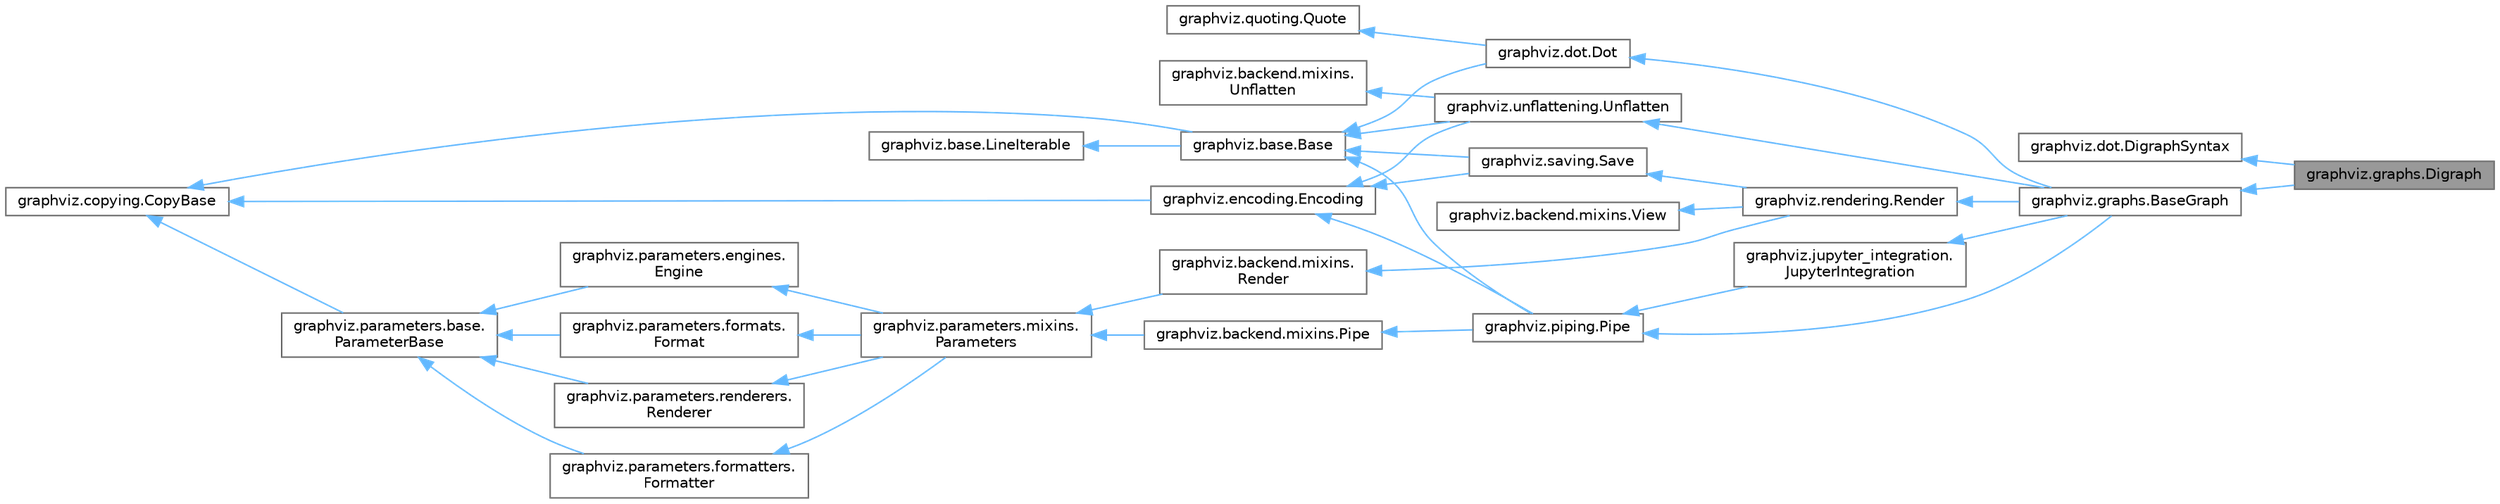 digraph "graphviz.graphs.Digraph"
{
 // LATEX_PDF_SIZE
  bgcolor="transparent";
  edge [fontname=Helvetica,fontsize=10,labelfontname=Helvetica,labelfontsize=10];
  node [fontname=Helvetica,fontsize=10,shape=box,height=0.2,width=0.4];
  rankdir="LR";
  Node1 [id="Node000001",label="graphviz.graphs.Digraph",height=0.2,width=0.4,color="gray40", fillcolor="grey60", style="filled", fontcolor="black",tooltip=" "];
  Node2 -> Node1 [id="edge1_Node000001_Node000002",dir="back",color="steelblue1",style="solid",tooltip=" "];
  Node2 [id="Node000002",label="graphviz.dot.DigraphSyntax",height=0.2,width=0.4,color="gray40", fillcolor="white", style="filled",URL="$classgraphviz_1_1dot_1_1_digraph_syntax.html",tooltip=" "];
  Node3 -> Node1 [id="edge2_Node000001_Node000003",dir="back",color="steelblue1",style="solid",tooltip=" "];
  Node3 [id="Node000003",label="graphviz.graphs.BaseGraph",height=0.2,width=0.4,color="gray40", fillcolor="white", style="filled",URL="$classgraphviz_1_1graphs_1_1_base_graph.html",tooltip=" "];
  Node4 -> Node3 [id="edge3_Node000003_Node000004",dir="back",color="steelblue1",style="solid",tooltip=" "];
  Node4 [id="Node000004",label="graphviz.dot.Dot",height=0.2,width=0.4,color="gray40", fillcolor="white", style="filled",URL="$classgraphviz_1_1dot_1_1_dot.html",tooltip=" "];
  Node5 -> Node4 [id="edge4_Node000004_Node000005",dir="back",color="steelblue1",style="solid",tooltip=" "];
  Node5 [id="Node000005",label="graphviz.quoting.Quote",height=0.2,width=0.4,color="gray40", fillcolor="white", style="filled",URL="$classgraphviz_1_1quoting_1_1_quote.html",tooltip=" "];
  Node6 -> Node4 [id="edge5_Node000004_Node000006",dir="back",color="steelblue1",style="solid",tooltip=" "];
  Node6 [id="Node000006",label="graphviz.base.Base",height=0.2,width=0.4,color="gray40", fillcolor="white", style="filled",URL="$classgraphviz_1_1base_1_1_base.html",tooltip=" "];
  Node7 -> Node6 [id="edge6_Node000006_Node000007",dir="back",color="steelblue1",style="solid",tooltip=" "];
  Node7 [id="Node000007",label="graphviz.base.LineIterable",height=0.2,width=0.4,color="gray40", fillcolor="white", style="filled",URL="$classgraphviz_1_1base_1_1_line_iterable.html",tooltip=" "];
  Node8 -> Node6 [id="edge7_Node000006_Node000008",dir="back",color="steelblue1",style="solid",tooltip=" "];
  Node8 [id="Node000008",label="graphviz.copying.CopyBase",height=0.2,width=0.4,color="gray40", fillcolor="white", style="filled",URL="$classgraphviz_1_1copying_1_1_copy_base.html",tooltip=" "];
  Node9 -> Node3 [id="edge8_Node000003_Node000009",dir="back",color="steelblue1",style="solid",tooltip=" "];
  Node9 [id="Node000009",label="graphviz.rendering.Render",height=0.2,width=0.4,color="gray40", fillcolor="white", style="filled",URL="$classgraphviz_1_1rendering_1_1_render.html",tooltip=" "];
  Node10 -> Node9 [id="edge9_Node000009_Node000010",dir="back",color="steelblue1",style="solid",tooltip=" "];
  Node10 [id="Node000010",label="graphviz.saving.Save",height=0.2,width=0.4,color="gray40", fillcolor="white", style="filled",URL="$classgraphviz_1_1saving_1_1_save.html",tooltip=" "];
  Node11 -> Node10 [id="edge10_Node000010_Node000011",dir="back",color="steelblue1",style="solid",tooltip=" "];
  Node11 [id="Node000011",label="graphviz.encoding.Encoding",height=0.2,width=0.4,color="gray40", fillcolor="white", style="filled",URL="$classgraphviz_1_1encoding_1_1_encoding.html",tooltip=" "];
  Node8 -> Node11 [id="edge11_Node000011_Node000008",dir="back",color="steelblue1",style="solid",tooltip=" "];
  Node6 -> Node10 [id="edge12_Node000010_Node000006",dir="back",color="steelblue1",style="solid",tooltip=" "];
  Node12 -> Node9 [id="edge13_Node000009_Node000012",dir="back",color="steelblue1",style="solid",tooltip=" "];
  Node12 [id="Node000012",label="graphviz.backend.mixins.\lRender",height=0.2,width=0.4,color="gray40", fillcolor="white", style="filled",URL="$classgraphviz_1_1backend_1_1mixins_1_1_render.html",tooltip=" "];
  Node13 -> Node12 [id="edge14_Node000012_Node000013",dir="back",color="steelblue1",style="solid",tooltip=" "];
  Node13 [id="Node000013",label="graphviz.parameters.mixins.\lParameters",height=0.2,width=0.4,color="gray40", fillcolor="white", style="filled",URL="$classgraphviz_1_1parameters_1_1mixins_1_1_parameters.html",tooltip=" "];
  Node14 -> Node13 [id="edge15_Node000013_Node000014",dir="back",color="steelblue1",style="solid",tooltip=" "];
  Node14 [id="Node000014",label="graphviz.parameters.engines.\lEngine",height=0.2,width=0.4,color="gray40", fillcolor="white", style="filled",URL="$classgraphviz_1_1parameters_1_1engines_1_1_engine.html",tooltip=" "];
  Node15 -> Node14 [id="edge16_Node000014_Node000015",dir="back",color="steelblue1",style="solid",tooltip=" "];
  Node15 [id="Node000015",label="graphviz.parameters.base.\lParameterBase",height=0.2,width=0.4,color="gray40", fillcolor="white", style="filled",URL="$classgraphviz_1_1parameters_1_1base_1_1_parameter_base.html",tooltip=" "];
  Node8 -> Node15 [id="edge17_Node000015_Node000008",dir="back",color="steelblue1",style="solid",tooltip=" "];
  Node16 -> Node13 [id="edge18_Node000013_Node000016",dir="back",color="steelblue1",style="solid",tooltip=" "];
  Node16 [id="Node000016",label="graphviz.parameters.formats.\lFormat",height=0.2,width=0.4,color="gray40", fillcolor="white", style="filled",URL="$classgraphviz_1_1parameters_1_1formats_1_1_format.html",tooltip=" "];
  Node15 -> Node16 [id="edge19_Node000016_Node000015",dir="back",color="steelblue1",style="solid",tooltip=" "];
  Node17 -> Node13 [id="edge20_Node000013_Node000017",dir="back",color="steelblue1",style="solid",tooltip=" "];
  Node17 [id="Node000017",label="graphviz.parameters.renderers.\lRenderer",height=0.2,width=0.4,color="gray40", fillcolor="white", style="filled",URL="$classgraphviz_1_1parameters_1_1renderers_1_1_renderer.html",tooltip=" "];
  Node15 -> Node17 [id="edge21_Node000017_Node000015",dir="back",color="steelblue1",style="solid",tooltip=" "];
  Node18 -> Node13 [id="edge22_Node000013_Node000018",dir="back",color="steelblue1",style="solid",tooltip=" "];
  Node18 [id="Node000018",label="graphviz.parameters.formatters.\lFormatter",height=0.2,width=0.4,color="gray40", fillcolor="white", style="filled",URL="$classgraphviz_1_1parameters_1_1formatters_1_1_formatter.html",tooltip=" "];
  Node15 -> Node18 [id="edge23_Node000018_Node000015",dir="back",color="steelblue1",style="solid",tooltip=" "];
  Node19 -> Node9 [id="edge24_Node000009_Node000019",dir="back",color="steelblue1",style="solid",tooltip=" "];
  Node19 [id="Node000019",label="graphviz.backend.mixins.View",height=0.2,width=0.4,color="gray40", fillcolor="white", style="filled",URL="$classgraphviz_1_1backend_1_1mixins_1_1_view.html",tooltip=" "];
  Node20 -> Node3 [id="edge25_Node000003_Node000020",dir="back",color="steelblue1",style="solid",tooltip=" "];
  Node20 [id="Node000020",label="graphviz.jupyter_integration.\lJupyterIntegration",height=0.2,width=0.4,color="gray40", fillcolor="white", style="filled",URL="$classgraphviz_1_1jupyter__integration_1_1_jupyter_integration.html",tooltip=" "];
  Node21 -> Node20 [id="edge26_Node000020_Node000021",dir="back",color="steelblue1",style="solid",tooltip=" "];
  Node21 [id="Node000021",label="graphviz.piping.Pipe",height=0.2,width=0.4,color="gray40", fillcolor="white", style="filled",URL="$classgraphviz_1_1piping_1_1_pipe.html",tooltip=" "];
  Node11 -> Node21 [id="edge27_Node000021_Node000011",dir="back",color="steelblue1",style="solid",tooltip=" "];
  Node6 -> Node21 [id="edge28_Node000021_Node000006",dir="back",color="steelblue1",style="solid",tooltip=" "];
  Node22 -> Node21 [id="edge29_Node000021_Node000022",dir="back",color="steelblue1",style="solid",tooltip=" "];
  Node22 [id="Node000022",label="graphviz.backend.mixins.Pipe",height=0.2,width=0.4,color="gray40", fillcolor="white", style="filled",URL="$classgraphviz_1_1backend_1_1mixins_1_1_pipe.html",tooltip=" "];
  Node13 -> Node22 [id="edge30_Node000022_Node000013",dir="back",color="steelblue1",style="solid",tooltip=" "];
  Node21 -> Node3 [id="edge31_Node000003_Node000021",dir="back",color="steelblue1",style="solid",tooltip=" "];
  Node23 -> Node3 [id="edge32_Node000003_Node000023",dir="back",color="steelblue1",style="solid",tooltip=" "];
  Node23 [id="Node000023",label="graphviz.unflattening.Unflatten",height=0.2,width=0.4,color="gray40", fillcolor="white", style="filled",URL="$classgraphviz_1_1unflattening_1_1_unflatten.html",tooltip=" "];
  Node11 -> Node23 [id="edge33_Node000023_Node000011",dir="back",color="steelblue1",style="solid",tooltip=" "];
  Node6 -> Node23 [id="edge34_Node000023_Node000006",dir="back",color="steelblue1",style="solid",tooltip=" "];
  Node24 -> Node23 [id="edge35_Node000023_Node000024",dir="back",color="steelblue1",style="solid",tooltip=" "];
  Node24 [id="Node000024",label="graphviz.backend.mixins.\lUnflatten",height=0.2,width=0.4,color="gray40", fillcolor="white", style="filled",URL="$classgraphviz_1_1backend_1_1mixins_1_1_unflatten.html",tooltip=" "];
}

